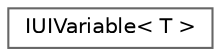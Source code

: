 digraph "Graphical Class Hierarchy"
{
 // LATEX_PDF_SIZE
  bgcolor="transparent";
  edge [fontname=Helvetica,fontsize=10,labelfontname=Helvetica,labelfontsize=10];
  node [fontname=Helvetica,fontsize=10,shape=box,height=0.2,width=0.4];
  rankdir="LR";
  Node0 [id="Node000000",label="IUIVariable\< T \>",height=0.2,width=0.4,color="grey40", fillcolor="white", style="filled",URL="$class_i_u_i_variable.html",tooltip="Class to store a variable that can be edited in the UI. This class sends a Command to the ActionStack..."];
}
